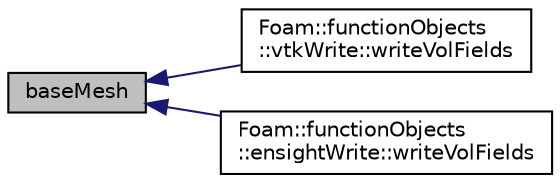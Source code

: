 digraph "baseMesh"
{
  bgcolor="transparent";
  edge [fontname="Helvetica",fontsize="10",labelfontname="Helvetica",labelfontsize="10"];
  node [fontname="Helvetica",fontsize="10",shape=record];
  rankdir="LR";
  Node1 [label="baseMesh",height=0.2,width=0.4,color="black", fillcolor="grey75", style="filled" fontcolor="black"];
  Node1 -> Node2 [dir="back",color="midnightblue",fontsize="10",style="solid",fontname="Helvetica"];
  Node2 [label="Foam::functionObjects\l::vtkWrite::writeVolFields",height=0.2,width=0.4,color="black",URL="$classFoam_1_1functionObjects_1_1vtkWrite.html#aa067c9aa59244d7bda678a1364f97f99"];
  Node1 -> Node3 [dir="back",color="midnightblue",fontsize="10",style="solid",fontname="Helvetica"];
  Node3 [label="Foam::functionObjects\l::ensightWrite::writeVolFields",height=0.2,width=0.4,color="black",URL="$classFoam_1_1functionObjects_1_1ensightWrite.html#a6c955b2bd2135d2b81cc2ae209bb1ad2"];
}
